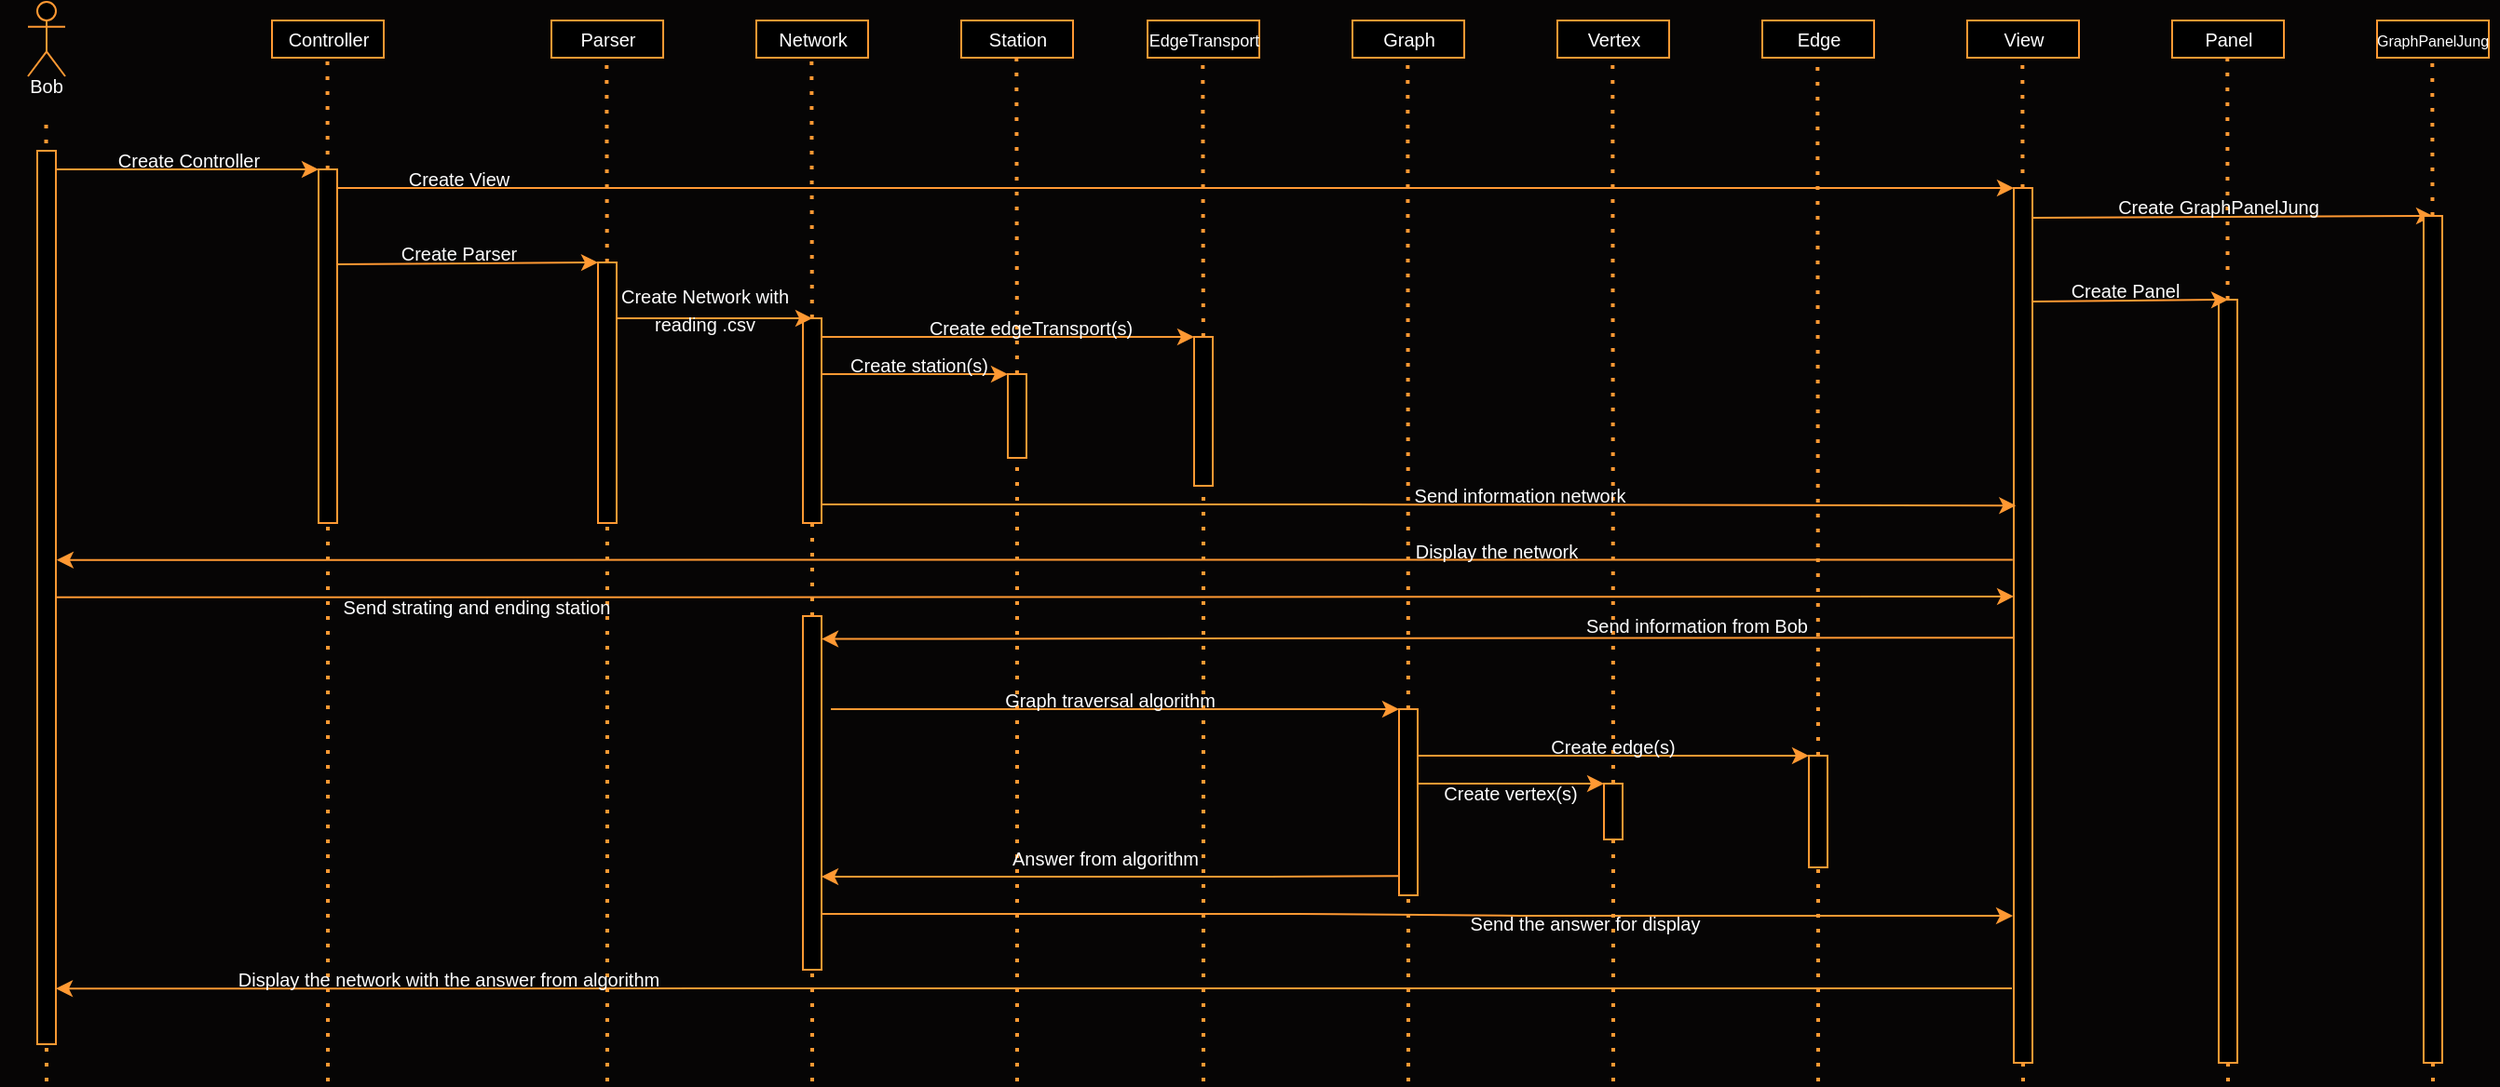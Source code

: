 <mxfile>
    <diagram id="7NWFvEN3689vheLtb6te" name="Page-1">
        <mxGraphModel dx="660" dy="359" grid="1" gridSize="10" guides="1" tooltips="1" connect="1" arrows="1" fold="1" page="1" pageScale="1" pageWidth="1500" pageHeight="800" background="#060505" math="0" shadow="0">
            <root>
                <mxCell id="0"/>
                <mxCell id="1" parent="0"/>
                <mxCell id="58" value="" style="endArrow=none;dashed=1;html=1;dashPattern=1 3;strokeWidth=2;fontSize=7;fillColor=#f5f5f5;strokeColor=#FF9933;" parent="1" edge="1">
                    <mxGeometry width="50" height="50" relative="1" as="geometry">
                        <mxPoint x="39" y="600" as="sourcePoint"/>
                        <mxPoint x="38.76" y="80" as="targetPoint"/>
                    </mxGeometry>
                </mxCell>
                <mxCell id="101" value="" style="shape=umlActor;verticalLabelPosition=bottom;verticalAlign=top;html=1;outlineConnect=0;fontSize=7;strokeColor=#FF9933;fillColor=#000000;" parent="1" vertex="1">
                    <mxGeometry x="29" y="20" width="20" height="40" as="geometry"/>
                </mxCell>
                <mxCell id="109" value="" style="rounded=0;whiteSpace=wrap;html=1;fontSize=7;strokeColor=#FF9933;fillColor=#000000;" parent="1" vertex="1">
                    <mxGeometry x="420" y="30" width="60" height="20" as="geometry"/>
                </mxCell>
                <mxCell id="110" value="" style="rounded=0;whiteSpace=wrap;html=1;fontSize=7;strokeColor=#FF9933;fillColor=#000000;" parent="1" vertex="1">
                    <mxGeometry x="310" y="30" width="60" height="20" as="geometry"/>
                </mxCell>
                <mxCell id="111" value="" style="rounded=0;whiteSpace=wrap;html=1;fontSize=7;strokeColor=#FF9933;fillColor=#000000;" parent="1" vertex="1">
                    <mxGeometry x="740" y="30" width="60" height="20" as="geometry"/>
                </mxCell>
                <mxCell id="112" value="" style="rounded=0;whiteSpace=wrap;html=1;fontSize=7;strokeColor=#FF9933;fillColor=#000000;" parent="1" vertex="1">
                    <mxGeometry x="630" y="30" width="60" height="20" as="geometry"/>
                </mxCell>
                <mxCell id="113" value="" style="rounded=0;whiteSpace=wrap;html=1;fontSize=7;strokeColor=#FF9933;fillColor=#000000;" parent="1" vertex="1">
                    <mxGeometry x="530" y="30" width="60" height="20" as="geometry"/>
                </mxCell>
                <mxCell id="114" value="" style="rounded=0;whiteSpace=wrap;html=1;fontSize=7;strokeColor=#FF9933;fillColor=#000000;" parent="1" vertex="1">
                    <mxGeometry x="960" y="30" width="60" height="20" as="geometry"/>
                </mxCell>
                <mxCell id="115" value="" style="rounded=0;whiteSpace=wrap;html=1;fontSize=7;strokeColor=#FF9933;fillColor=#000000;" parent="1" vertex="1">
                    <mxGeometry x="850" y="30" width="60" height="20" as="geometry"/>
                </mxCell>
                <mxCell id="116" value="" style="rounded=0;whiteSpace=wrap;html=1;fontSize=7;strokeColor=#FF9933;fillColor=#000000;" parent="1" vertex="1">
                    <mxGeometry x="160" y="30" width="60" height="20" as="geometry"/>
                </mxCell>
                <mxCell id="117" value="" style="rounded=0;whiteSpace=wrap;html=1;fontSize=7;strokeColor=#FF9933;fillColor=#000000;" parent="1" vertex="1">
                    <mxGeometry x="1180" y="30" width="60" height="20" as="geometry"/>
                </mxCell>
                <mxCell id="118" value="" style="rounded=0;whiteSpace=wrap;html=1;fontSize=7;strokeColor=#FF9933;fillColor=#000000;" parent="1" vertex="1">
                    <mxGeometry x="1070" y="30" width="60" height="20" as="geometry"/>
                </mxCell>
                <mxCell id="120" value="" style="rounded=0;whiteSpace=wrap;html=1;fontSize=7;strokeColor=#FF9933;fillColor=#000000;" parent="1" vertex="1">
                    <mxGeometry x="1290" y="30" width="60" height="20" as="geometry"/>
                </mxCell>
                <mxCell id="121" value="" style="endArrow=none;dashed=1;html=1;dashPattern=1 3;strokeWidth=2;fontSize=7;fillColor=#f5f5f5;strokeColor=#FF9933;startArrow=none;" parent="1" edge="1" source="145">
                    <mxGeometry width="50" height="50" relative="1" as="geometry">
                        <mxPoint x="190.1" y="520" as="sourcePoint"/>
                        <mxPoint x="189.76" y="50" as="targetPoint"/>
                    </mxGeometry>
                </mxCell>
                <mxCell id="122" value="" style="endArrow=none;dashed=1;html=1;dashPattern=1 3;strokeWidth=2;fontSize=7;fillColor=#f5f5f5;strokeColor=#FF9933;startArrow=none;" parent="1" edge="1" source="164">
                    <mxGeometry width="50" height="50" relative="1" as="geometry">
                        <mxPoint x="560" y="520" as="sourcePoint"/>
                        <mxPoint x="559.66" y="50" as="targetPoint"/>
                    </mxGeometry>
                </mxCell>
                <mxCell id="123" value="" style="endArrow=none;dashed=1;html=1;dashPattern=1 3;strokeWidth=2;fontSize=7;fillColor=#f5f5f5;strokeColor=#FF9933;startArrow=none;" parent="1" edge="1" source="151">
                    <mxGeometry width="50" height="50" relative="1" as="geometry">
                        <mxPoint x="450" y="520" as="sourcePoint"/>
                        <mxPoint x="449.66" y="50" as="targetPoint"/>
                    </mxGeometry>
                </mxCell>
                <mxCell id="124" value="" style="endArrow=none;dashed=1;html=1;dashPattern=1 3;strokeWidth=2;fontSize=7;fillColor=#f5f5f5;strokeColor=#FF9933;startArrow=none;" parent="1" edge="1" source="147">
                    <mxGeometry width="50" height="50" relative="1" as="geometry">
                        <mxPoint x="340" y="520" as="sourcePoint"/>
                        <mxPoint x="339.66" y="50" as="targetPoint"/>
                    </mxGeometry>
                </mxCell>
                <mxCell id="127" value="" style="endArrow=none;dashed=1;html=1;dashPattern=1 3;strokeWidth=2;fontSize=7;fillColor=#f5f5f5;strokeColor=#FF9933;startArrow=none;" parent="1" edge="1" source="157">
                    <mxGeometry width="50" height="50" relative="1" as="geometry">
                        <mxPoint x="1210" y="520" as="sourcePoint"/>
                        <mxPoint x="1209.66" y="50" as="targetPoint"/>
                    </mxGeometry>
                </mxCell>
                <mxCell id="128" value="" style="endArrow=none;dashed=1;html=1;dashPattern=1 3;strokeWidth=2;fontSize=7;fillColor=#f5f5f5;strokeColor=#FF9933;startArrow=none;" parent="1" edge="1" source="153">
                    <mxGeometry width="50" height="50" relative="1" as="geometry">
                        <mxPoint x="1100" y="520" as="sourcePoint"/>
                        <mxPoint x="1099.66" y="50" as="targetPoint"/>
                    </mxGeometry>
                </mxCell>
                <mxCell id="129" value="" style="endArrow=none;dashed=1;html=1;dashPattern=1 3;strokeWidth=2;fontSize=7;fillColor=#f5f5f5;strokeColor=#FF9933;startArrow=none;" parent="1" edge="1" source="178">
                    <mxGeometry width="50" height="50" relative="1" as="geometry">
                        <mxPoint x="990" y="520" as="sourcePoint"/>
                        <mxPoint x="989.66" y="50" as="targetPoint"/>
                    </mxGeometry>
                </mxCell>
                <mxCell id="130" value="" style="endArrow=none;dashed=1;html=1;dashPattern=1 3;strokeWidth=2;fontSize=7;fillColor=#f5f5f5;strokeColor=#FF9933;startArrow=none;" parent="1" edge="1" source="177">
                    <mxGeometry width="50" height="50" relative="1" as="geometry">
                        <mxPoint x="880" y="520" as="sourcePoint"/>
                        <mxPoint x="879.66" y="50" as="targetPoint"/>
                    </mxGeometry>
                </mxCell>
                <mxCell id="131" value="" style="endArrow=none;dashed=1;html=1;dashPattern=1 3;strokeWidth=2;fontSize=7;fillColor=#f5f5f5;strokeColor=#FF9933;startArrow=none;" parent="1" edge="1" source="170">
                    <mxGeometry width="50" height="50" relative="1" as="geometry">
                        <mxPoint x="770" y="520" as="sourcePoint"/>
                        <mxPoint x="769.66" y="50" as="targetPoint"/>
                    </mxGeometry>
                </mxCell>
                <mxCell id="132" value="" style="endArrow=none;dashed=1;html=1;dashPattern=1 3;strokeWidth=2;fontSize=7;fillColor=#f5f5f5;strokeColor=#FF9933;startArrow=none;" parent="1" edge="1" source="166">
                    <mxGeometry width="50" height="50" relative="1" as="geometry">
                        <mxPoint x="660" y="520" as="sourcePoint"/>
                        <mxPoint x="659.66" y="50" as="targetPoint"/>
                    </mxGeometry>
                </mxCell>
                <mxCell id="133" value="" style="endArrow=none;dashed=1;html=1;dashPattern=1 3;strokeWidth=2;fontSize=7;fillColor=#f5f5f5;strokeColor=#FF9933;startArrow=none;" parent="1" edge="1" source="159">
                    <mxGeometry width="50" height="50" relative="1" as="geometry">
                        <mxPoint x="1320" y="520" as="sourcePoint"/>
                        <mxPoint x="1319.66" y="50" as="targetPoint"/>
                    </mxGeometry>
                </mxCell>
                <mxCell id="135" value="" style="rounded=0;whiteSpace=wrap;html=1;fillColor=#000000;strokeColor=#FF9933;" parent="1" vertex="1">
                    <mxGeometry x="34" y="100" width="10" height="480" as="geometry"/>
                </mxCell>
                <mxCell id="146" value="" style="endArrow=classic;html=1;strokeColor=#FF9933;endFill=1;entryX=0;entryY=0;entryDx=0;entryDy=0;" edge="1" parent="1" target="145">
                    <mxGeometry width="50" height="50" relative="1" as="geometry">
                        <mxPoint x="44" y="110" as="sourcePoint"/>
                        <mxPoint x="110" y="110" as="targetPoint"/>
                    </mxGeometry>
                </mxCell>
                <mxCell id="148" value="" style="endArrow=none;dashed=1;html=1;dashPattern=1 3;strokeWidth=2;fontSize=7;fillColor=#f5f5f5;strokeColor=#FF9933;" edge="1" parent="1" target="147">
                    <mxGeometry width="50" height="50" relative="1" as="geometry">
                        <mxPoint x="340" y="600" as="sourcePoint"/>
                        <mxPoint x="339.66" y="50" as="targetPoint"/>
                    </mxGeometry>
                </mxCell>
                <mxCell id="147" value="" style="rounded=0;whiteSpace=wrap;html=1;fillColor=#000000;strokeColor=#FF9933;" vertex="1" parent="1">
                    <mxGeometry x="335" y="160" width="10" height="140" as="geometry"/>
                </mxCell>
                <mxCell id="149" value="" style="endArrow=classic;html=1;strokeColor=#FF9933;endFill=1;entryX=0;entryY=0;entryDx=0;entryDy=0;" edge="1" parent="1" target="153">
                    <mxGeometry width="50" height="50" relative="1" as="geometry">
                        <mxPoint x="195" y="120" as="sourcePoint"/>
                        <mxPoint x="1090" y="120" as="targetPoint"/>
                    </mxGeometry>
                </mxCell>
                <mxCell id="150" value="" style="endArrow=classic;html=1;strokeColor=#FF9933;endFill=1;entryX=0;entryY=0;entryDx=0;entryDy=0;" edge="1" parent="1" target="147">
                    <mxGeometry width="50" height="50" relative="1" as="geometry">
                        <mxPoint x="195" y="160.97" as="sourcePoint"/>
                        <mxPoint x="330" y="160" as="targetPoint"/>
                    </mxGeometry>
                </mxCell>
                <mxCell id="152" value="" style="endArrow=none;dashed=1;html=1;dashPattern=1 3;strokeWidth=2;fontSize=7;fillColor=#f5f5f5;strokeColor=#FF9933;startArrow=none;" edge="1" parent="1" source="189" target="151">
                    <mxGeometry width="50" height="50" relative="1" as="geometry">
                        <mxPoint x="450" y="600" as="sourcePoint"/>
                        <mxPoint x="449.66" y="50" as="targetPoint"/>
                    </mxGeometry>
                </mxCell>
                <mxCell id="151" value="" style="rounded=0;whiteSpace=wrap;html=1;fillColor=#000000;strokeColor=#FF9933;" vertex="1" parent="1">
                    <mxGeometry x="445" y="190" width="10" height="110" as="geometry"/>
                </mxCell>
                <mxCell id="154" value="" style="endArrow=none;dashed=1;html=1;dashPattern=1 3;strokeWidth=2;fontSize=7;fillColor=#f5f5f5;strokeColor=#FF9933;" edge="1" parent="1" target="145">
                    <mxGeometry width="50" height="50" relative="1" as="geometry">
                        <mxPoint x="190" y="600" as="sourcePoint"/>
                        <mxPoint x="189.76" y="50" as="targetPoint"/>
                    </mxGeometry>
                </mxCell>
                <mxCell id="145" value="" style="rounded=0;whiteSpace=wrap;html=1;fillColor=#000000;strokeColor=#FF9933;" vertex="1" parent="1">
                    <mxGeometry x="185" y="110" width="10" height="190" as="geometry"/>
                </mxCell>
                <mxCell id="155" value="" style="endArrow=none;dashed=1;html=1;dashPattern=1 3;strokeWidth=2;fontSize=7;fillColor=#f5f5f5;strokeColor=#FF9933;" edge="1" parent="1" target="153">
                    <mxGeometry width="50" height="50" relative="1" as="geometry">
                        <mxPoint x="1100" y="600" as="sourcePoint"/>
                        <mxPoint x="1099.66" y="50" as="targetPoint"/>
                    </mxGeometry>
                </mxCell>
                <mxCell id="153" value="" style="rounded=0;whiteSpace=wrap;html=1;fillColor=#000000;strokeColor=#FF9933;" vertex="1" parent="1">
                    <mxGeometry x="1095" y="120" width="10" height="470" as="geometry"/>
                </mxCell>
                <mxCell id="156" value="" style="endArrow=classic;html=1;strokeColor=#FF9933;endFill=1;" edge="1" parent="1">
                    <mxGeometry width="50" height="50" relative="1" as="geometry">
                        <mxPoint x="1105" y="135.97" as="sourcePoint"/>
                        <mxPoint x="1320" y="135" as="targetPoint"/>
                    </mxGeometry>
                </mxCell>
                <mxCell id="158" value="" style="endArrow=none;dashed=1;html=1;dashPattern=1 3;strokeWidth=2;fontSize=7;fillColor=#f5f5f5;strokeColor=#FF9933;" edge="1" parent="1" target="157">
                    <mxGeometry width="50" height="50" relative="1" as="geometry">
                        <mxPoint x="1210" y="600" as="sourcePoint"/>
                        <mxPoint x="1209.66" y="50" as="targetPoint"/>
                    </mxGeometry>
                </mxCell>
                <mxCell id="157" value="" style="rounded=0;whiteSpace=wrap;html=1;fillColor=#000000;strokeColor=#FF9933;" vertex="1" parent="1">
                    <mxGeometry x="1205" y="180" width="10" height="410" as="geometry"/>
                </mxCell>
                <mxCell id="160" value="" style="endArrow=none;dashed=1;html=1;dashPattern=1 3;strokeWidth=2;fontSize=7;fillColor=#f5f5f5;strokeColor=#FF9933;" edge="1" parent="1" target="159">
                    <mxGeometry width="50" height="50" relative="1" as="geometry">
                        <mxPoint x="1320" y="600" as="sourcePoint"/>
                        <mxPoint x="1319.66" y="50" as="targetPoint"/>
                    </mxGeometry>
                </mxCell>
                <mxCell id="159" value="" style="rounded=0;whiteSpace=wrap;html=1;fillColor=#000000;strokeColor=#FF9933;" vertex="1" parent="1">
                    <mxGeometry x="1315" y="135" width="10" height="455" as="geometry"/>
                </mxCell>
                <mxCell id="162" value="" style="endArrow=classic;html=1;strokeColor=#FF9933;endFill=1;" edge="1" parent="1">
                    <mxGeometry width="50" height="50" relative="1" as="geometry">
                        <mxPoint x="1105" y="180.97" as="sourcePoint"/>
                        <mxPoint x="1210" y="180" as="targetPoint"/>
                    </mxGeometry>
                </mxCell>
                <mxCell id="163" value="" style="endArrow=classic;html=1;strokeColor=#FF9933;endFill=1;entryX=0;entryY=0;entryDx=0;entryDy=0;" edge="1" parent="1">
                    <mxGeometry width="50" height="50" relative="1" as="geometry">
                        <mxPoint x="345" y="190" as="sourcePoint"/>
                        <mxPoint x="450" y="190.0" as="targetPoint"/>
                    </mxGeometry>
                </mxCell>
                <mxCell id="165" value="" style="endArrow=none;dashed=1;html=1;dashPattern=1 3;strokeWidth=2;fontSize=7;fillColor=#f5f5f5;strokeColor=#FF9933;" edge="1" parent="1" target="164">
                    <mxGeometry width="50" height="50" relative="1" as="geometry">
                        <mxPoint x="560" y="600" as="sourcePoint"/>
                        <mxPoint x="559.66" y="50" as="targetPoint"/>
                    </mxGeometry>
                </mxCell>
                <mxCell id="164" value="" style="rounded=0;whiteSpace=wrap;html=1;fillColor=#000000;strokeColor=#FF9933;" vertex="1" parent="1">
                    <mxGeometry x="555" y="220" width="10" height="45" as="geometry"/>
                </mxCell>
                <mxCell id="167" value="" style="endArrow=none;dashed=1;html=1;dashPattern=1 3;strokeWidth=2;fontSize=7;fillColor=#f5f5f5;strokeColor=#FF9933;" edge="1" parent="1" target="166">
                    <mxGeometry width="50" height="50" relative="1" as="geometry">
                        <mxPoint x="660" y="600" as="sourcePoint"/>
                        <mxPoint x="659.66" y="50" as="targetPoint"/>
                    </mxGeometry>
                </mxCell>
                <mxCell id="166" value="" style="rounded=0;whiteSpace=wrap;html=1;fillColor=#000000;strokeColor=#FF9933;" vertex="1" parent="1">
                    <mxGeometry x="655" y="200" width="10" height="80" as="geometry"/>
                </mxCell>
                <mxCell id="168" value="" style="endArrow=classic;html=1;strokeColor=#FF9933;endFill=1;entryX=0;entryY=0;entryDx=0;entryDy=0;" edge="1" parent="1" target="164">
                    <mxGeometry width="50" height="50" relative="1" as="geometry">
                        <mxPoint x="455" y="220" as="sourcePoint"/>
                        <mxPoint x="540" y="220" as="targetPoint"/>
                    </mxGeometry>
                </mxCell>
                <mxCell id="169" value="" style="endArrow=classic;html=1;strokeColor=#FF9933;endFill=1;entryX=0;entryY=0;entryDx=0;entryDy=0;" edge="1" parent="1" target="166">
                    <mxGeometry width="50" height="50" relative="1" as="geometry">
                        <mxPoint x="455" y="200" as="sourcePoint"/>
                        <mxPoint x="650" y="200" as="targetPoint"/>
                        <Array as="points">
                            <mxPoint x="540" y="200"/>
                            <mxPoint x="585" y="200"/>
                        </Array>
                    </mxGeometry>
                </mxCell>
                <mxCell id="171" value="" style="endArrow=none;dashed=1;html=1;dashPattern=1 3;strokeWidth=2;fontSize=7;fillColor=#f5f5f5;strokeColor=#FF9933;" edge="1" parent="1" target="170">
                    <mxGeometry width="50" height="50" relative="1" as="geometry">
                        <mxPoint x="770" y="600" as="sourcePoint"/>
                        <mxPoint x="769.66" y="50" as="targetPoint"/>
                    </mxGeometry>
                </mxCell>
                <mxCell id="170" value="" style="rounded=0;whiteSpace=wrap;html=1;fillColor=#000000;strokeColor=#FF9933;" vertex="1" parent="1">
                    <mxGeometry x="765" y="400" width="10" height="100" as="geometry"/>
                </mxCell>
                <mxCell id="172" value="" style="endArrow=classic;html=1;strokeColor=#FF9933;endFill=1;entryX=0.118;entryY=0.363;entryDx=0;entryDy=0;entryPerimeter=0;" edge="1" parent="1" target="153">
                    <mxGeometry width="50" height="50" relative="1" as="geometry">
                        <mxPoint x="455" y="290" as="sourcePoint"/>
                        <mxPoint x="1090" y="290" as="targetPoint"/>
                        <Array as="points">
                            <mxPoint x="730" y="290"/>
                        </Array>
                    </mxGeometry>
                </mxCell>
                <mxCell id="175" value="" style="endArrow=classic;html=1;strokeColor=#FF9933;endFill=1;entryX=0;entryY=0;entryDx=0;entryDy=0;" edge="1" parent="1" target="170">
                    <mxGeometry width="50" height="50" relative="1" as="geometry">
                        <mxPoint x="460" y="400" as="sourcePoint"/>
                        <mxPoint x="760" y="370" as="targetPoint"/>
                    </mxGeometry>
                </mxCell>
                <mxCell id="179" value="" style="endArrow=none;dashed=1;html=1;dashPattern=1 3;strokeWidth=2;fontSize=7;fillColor=#f5f5f5;strokeColor=#FF9933;" edge="1" parent="1" target="178">
                    <mxGeometry width="50" height="50" relative="1" as="geometry">
                        <mxPoint x="990" y="600" as="sourcePoint"/>
                        <mxPoint x="989.66" y="50" as="targetPoint"/>
                    </mxGeometry>
                </mxCell>
                <mxCell id="178" value="" style="rounded=0;whiteSpace=wrap;html=1;fillColor=#000000;strokeColor=#FF9933;" vertex="1" parent="1">
                    <mxGeometry x="985" y="425" width="10" height="60" as="geometry"/>
                </mxCell>
                <mxCell id="180" value="" style="endArrow=none;dashed=1;html=1;dashPattern=1 3;strokeWidth=2;fontSize=7;fillColor=#f5f5f5;strokeColor=#FF9933;" edge="1" parent="1" target="177">
                    <mxGeometry width="50" height="50" relative="1" as="geometry">
                        <mxPoint x="880" y="600" as="sourcePoint"/>
                        <mxPoint x="879.66" y="50" as="targetPoint"/>
                    </mxGeometry>
                </mxCell>
                <mxCell id="177" value="" style="rounded=0;whiteSpace=wrap;html=1;fillColor=#000000;strokeColor=#FF9933;" vertex="1" parent="1">
                    <mxGeometry x="875" y="440" width="10" height="30" as="geometry"/>
                </mxCell>
                <mxCell id="182" value="" style="endArrow=classic;html=1;strokeColor=#FF9933;endFill=1;exitX=1.022;exitY=0.145;exitDx=0;exitDy=0;exitPerimeter=0;" edge="1" parent="1">
                    <mxGeometry width="50" height="50" relative="1" as="geometry">
                        <mxPoint x="775.22" y="440.0" as="sourcePoint"/>
                        <mxPoint x="875" y="440.05" as="targetPoint"/>
                    </mxGeometry>
                </mxCell>
                <mxCell id="183" value="" style="endArrow=classic;html=1;strokeColor=#FF9933;endFill=1;exitX=0.046;exitY=0.896;exitDx=0;exitDy=0;exitPerimeter=0;" edge="1" parent="1" source="170">
                    <mxGeometry width="50" height="50" relative="1" as="geometry">
                        <mxPoint x="750" y="490" as="sourcePoint"/>
                        <mxPoint x="455" y="490" as="targetPoint"/>
                        <Array as="points">
                            <mxPoint x="685" y="490"/>
                        </Array>
                    </mxGeometry>
                </mxCell>
                <mxCell id="184" value="" style="endArrow=classic;html=1;strokeColor=#FF9933;endFill=1;exitX=0.022;exitY=0.514;exitDx=0;exitDy=0;exitPerimeter=0;" edge="1" parent="1" source="153">
                    <mxGeometry width="50" height="50" relative="1" as="geometry">
                        <mxPoint x="1087.5" y="362.26" as="sourcePoint"/>
                        <mxPoint x="455" y="362.26" as="targetPoint"/>
                    </mxGeometry>
                </mxCell>
                <mxCell id="185" value="" style="endArrow=classic;html=1;strokeColor=#FF9933;endFill=1;entryX=0;entryY=0;entryDx=0;entryDy=0;" edge="1" parent="1" target="178">
                    <mxGeometry width="50" height="50" relative="1" as="geometry">
                        <mxPoint x="775" y="425" as="sourcePoint"/>
                        <mxPoint x="955" y="425" as="targetPoint"/>
                    </mxGeometry>
                </mxCell>
                <mxCell id="186" value="" style="endArrow=classic;html=1;strokeColor=#FF9933;endFill=1;entryX=-0.049;entryY=0.832;entryDx=0;entryDy=0;entryPerimeter=0;" edge="1" parent="1" target="153">
                    <mxGeometry width="50" height="50" relative="1" as="geometry">
                        <mxPoint x="445" y="510" as="sourcePoint"/>
                        <mxPoint x="1090" y="511" as="targetPoint"/>
                        <Array as="points">
                            <mxPoint x="719.85" y="510"/>
                            <mxPoint x="830" y="511"/>
                        </Array>
                    </mxGeometry>
                </mxCell>
                <mxCell id="187" value="" style="endArrow=classic;html=1;strokeColor=#FF9933;endFill=1;entryX=1.041;entryY=0.458;entryDx=0;entryDy=0;entryPerimeter=0;exitX=-0.059;exitY=0.425;exitDx=0;exitDy=0;exitPerimeter=0;" edge="1" parent="1" source="153" target="135">
                    <mxGeometry width="50" height="50" relative="1" as="geometry">
                        <mxPoint x="1080" y="320" as="sourcePoint"/>
                        <mxPoint x="326.471" y="320" as="targetPoint"/>
                    </mxGeometry>
                </mxCell>
                <mxCell id="188" value="" style="endArrow=classic;html=1;strokeColor=#FF9933;endFill=1;entryX=0.006;entryY=0.467;entryDx=0;entryDy=0;entryPerimeter=0;" edge="1" parent="1" target="153">
                    <mxGeometry width="50" height="50" relative="1" as="geometry">
                        <mxPoint x="44" y="339.85" as="sourcePoint"/>
                        <mxPoint x="1090" y="340" as="targetPoint"/>
                        <Array as="points">
                            <mxPoint x="319" y="339.85"/>
                        </Array>
                    </mxGeometry>
                </mxCell>
                <mxCell id="190" value="" style="endArrow=none;dashed=1;html=1;dashPattern=1 3;strokeWidth=2;fontSize=7;fillColor=#f5f5f5;strokeColor=#FF9933;" edge="1" parent="1" target="189">
                    <mxGeometry width="50" height="50" relative="1" as="geometry">
                        <mxPoint x="450" y="600" as="sourcePoint"/>
                        <mxPoint x="450" y="300" as="targetPoint"/>
                    </mxGeometry>
                </mxCell>
                <mxCell id="189" value="" style="rounded=0;whiteSpace=wrap;html=1;fillColor=#000000;strokeColor=#FF9933;" vertex="1" parent="1">
                    <mxGeometry x="445" y="350" width="10" height="190" as="geometry"/>
                </mxCell>
                <mxCell id="191" value="" style="endArrow=classic;html=1;strokeColor=#FF9933;endFill=1;entryX=1.041;entryY=0.458;entryDx=0;entryDy=0;entryPerimeter=0;exitX=-0.059;exitY=0.425;exitDx=0;exitDy=0;exitPerimeter=0;" edge="1" parent="1">
                    <mxGeometry width="50" height="50" relative="1" as="geometry">
                        <mxPoint x="1094" y="550" as="sourcePoint"/>
                        <mxPoint x="44.0" y="550.09" as="targetPoint"/>
                    </mxGeometry>
                </mxCell>
                <mxCell id="212" value="&lt;font style=&quot;font-size: 10px;&quot; color=&quot;#ffffff&quot;&gt;Create Controller&lt;/font&gt;" style="text;html=1;strokeColor=none;fillColor=none;align=center;verticalAlign=middle;whiteSpace=wrap;rounded=0;" vertex="1" parent="1">
                    <mxGeometry x="57.5" y="100" width="115" height="10" as="geometry"/>
                </mxCell>
                <mxCell id="213" value="&lt;font style=&quot;font-size: 10px;&quot; color=&quot;#ffffff&quot;&gt;Create View&lt;/font&gt;" style="text;html=1;strokeColor=none;fillColor=none;align=center;verticalAlign=middle;whiteSpace=wrap;rounded=0;" vertex="1" parent="1">
                    <mxGeometry x="202.5" y="110" width="115" height="10" as="geometry"/>
                </mxCell>
                <mxCell id="214" value="&lt;font style=&quot;font-size: 10px;&quot; color=&quot;#ffffff&quot;&gt;Create Network with reading .csv&lt;/font&gt;" style="text;html=1;strokeColor=none;fillColor=none;align=center;verticalAlign=middle;whiteSpace=wrap;rounded=0;" vertex="1" parent="1">
                    <mxGeometry x="345" y="180" width="95" height="10" as="geometry"/>
                </mxCell>
                <mxCell id="215" value="&lt;font style=&quot;font-size: 10px;&quot; color=&quot;#ffffff&quot;&gt;Create Parser&lt;/font&gt;" style="text;html=1;strokeColor=none;fillColor=none;align=center;verticalAlign=middle;whiteSpace=wrap;rounded=0;" vertex="1" parent="1">
                    <mxGeometry x="202.5" y="150" width="115" height="10" as="geometry"/>
                </mxCell>
                <mxCell id="216" value="&lt;font style=&quot;font-size: 10px;&quot; color=&quot;#ffffff&quot;&gt;Create station(s)&lt;/font&gt;" style="text;html=1;strokeColor=none;fillColor=none;align=center;verticalAlign=middle;whiteSpace=wrap;rounded=0;" vertex="1" parent="1">
                    <mxGeometry x="450" y="210" width="115" height="10" as="geometry"/>
                </mxCell>
                <mxCell id="217" value="&lt;font style=&quot;font-size: 10px;&quot; color=&quot;#ffffff&quot;&gt;Create edgeTransport(s)&lt;/font&gt;" style="text;html=1;strokeColor=none;fillColor=none;align=center;verticalAlign=middle;whiteSpace=wrap;rounded=0;" vertex="1" parent="1">
                    <mxGeometry x="510" y="190" width="115" height="10" as="geometry"/>
                </mxCell>
                <mxCell id="218" value="&lt;font style=&quot;font-size: 10px;&quot; color=&quot;#ffffff&quot;&gt;Answer from algorithm&lt;/font&gt;" style="text;html=1;strokeColor=none;fillColor=none;align=center;verticalAlign=middle;whiteSpace=wrap;rounded=0;" vertex="1" parent="1">
                    <mxGeometry x="550" y="475" width="115" height="10" as="geometry"/>
                </mxCell>
                <mxCell id="219" value="&lt;font style=&quot;font-size: 10px;&quot; color=&quot;#ffffff&quot;&gt;Send information from Bob&lt;/font&gt;" style="text;html=1;strokeColor=none;fillColor=none;align=center;verticalAlign=middle;whiteSpace=wrap;rounded=0;" vertex="1" parent="1">
                    <mxGeometry x="850" y="350" width="150" height="10" as="geometry"/>
                </mxCell>
                <mxCell id="220" value="&lt;font style=&quot;font-size: 10px;&quot; color=&quot;#ffffff&quot;&gt;Graph traversal algorithm&lt;/font&gt;" style="text;html=1;strokeColor=none;fillColor=none;align=center;verticalAlign=middle;whiteSpace=wrap;rounded=0;" vertex="1" parent="1">
                    <mxGeometry x="540" y="390" width="140" height="10" as="geometry"/>
                </mxCell>
                <mxCell id="221" value="&lt;font style=&quot;font-size: 10px;&quot; color=&quot;#ffffff&quot;&gt;Display the network&lt;/font&gt;" style="text;html=1;strokeColor=none;fillColor=none;align=center;verticalAlign=middle;whiteSpace=wrap;rounded=0;" vertex="1" parent="1">
                    <mxGeometry x="760" y="310" width="115" height="10" as="geometry"/>
                </mxCell>
                <mxCell id="222" value="&lt;font style=&quot;font-size: 10px;&quot; color=&quot;#ffffff&quot;&gt;Send information network&lt;/font&gt;" style="text;html=1;strokeColor=none;fillColor=none;align=center;verticalAlign=middle;whiteSpace=wrap;rounded=0;" vertex="1" parent="1">
                    <mxGeometry x="761.25" y="280" width="137.5" height="10" as="geometry"/>
                </mxCell>
                <mxCell id="225" value="&lt;font style=&quot;font-size: 10px;&quot; color=&quot;#ffffff&quot;&gt;Send the answer for display&lt;/font&gt;" style="text;html=1;strokeColor=none;fillColor=none;align=center;verticalAlign=middle;whiteSpace=wrap;rounded=0;" vertex="1" parent="1">
                    <mxGeometry x="790" y="510" width="150" height="10" as="geometry"/>
                </mxCell>
                <mxCell id="226" value="&lt;font style=&quot;font-size: 10px;&quot; color=&quot;#ffffff&quot;&gt;Create vertex(s)&lt;/font&gt;" style="text;html=1;strokeColor=none;fillColor=none;align=center;verticalAlign=middle;whiteSpace=wrap;rounded=0;" vertex="1" parent="1">
                    <mxGeometry x="750" y="440" width="150" height="10" as="geometry"/>
                </mxCell>
                <mxCell id="227" value="&lt;font style=&quot;font-size: 10px;&quot; color=&quot;#ffffff&quot;&gt;Create edge(s)&lt;/font&gt;" style="text;html=1;strokeColor=none;fillColor=none;align=center;verticalAlign=middle;whiteSpace=wrap;rounded=0;" vertex="1" parent="1">
                    <mxGeometry x="805" y="415" width="150" height="10" as="geometry"/>
                </mxCell>
                <mxCell id="228" value="&lt;font style=&quot;font-size: 10px;&quot; color=&quot;#ffffff&quot;&gt;Create Panel&lt;/font&gt;" style="text;html=1;strokeColor=none;fillColor=none;align=center;verticalAlign=middle;whiteSpace=wrap;rounded=0;" vertex="1" parent="1">
                    <mxGeometry x="1080" y="170" width="150" height="10" as="geometry"/>
                </mxCell>
                <mxCell id="229" value="&lt;font style=&quot;font-size: 10px;&quot; color=&quot;#ffffff&quot;&gt;Create GraphPanelJung&lt;/font&gt;" style="text;html=1;strokeColor=none;fillColor=none;align=center;verticalAlign=middle;whiteSpace=wrap;rounded=0;" vertex="1" parent="1">
                    <mxGeometry x="1130" y="125" width="150" height="10" as="geometry"/>
                </mxCell>
                <mxCell id="232" value="&lt;font style=&quot;font-size: 10px;&quot; color=&quot;#ffffff&quot;&gt;Display the network with the answer from algorithm&lt;/font&gt;" style="text;html=1;strokeColor=none;fillColor=none;align=center;verticalAlign=middle;whiteSpace=wrap;rounded=0;" vertex="1" parent="1">
                    <mxGeometry x="130" y="540" width="250" height="10" as="geometry"/>
                </mxCell>
                <mxCell id="233" value="&lt;font style=&quot;font-size: 10px;&quot; color=&quot;#ffffff&quot;&gt;Send strating and ending station&lt;/font&gt;" style="text;html=1;strokeColor=none;fillColor=none;align=center;verticalAlign=middle;whiteSpace=wrap;rounded=0;" vertex="1" parent="1">
                    <mxGeometry x="195" y="340" width="150" height="10" as="geometry"/>
                </mxCell>
                <mxCell id="235" value="&lt;font style=&quot;font-size: 10px;&quot; color=&quot;#ffffff&quot;&gt;Bob&lt;/font&gt;" style="text;html=1;strokeColor=none;fillColor=none;align=center;verticalAlign=middle;whiteSpace=wrap;rounded=0;" vertex="1" parent="1">
                    <mxGeometry x="14" y="60" width="50" height="10" as="geometry"/>
                </mxCell>
                <mxCell id="236" value="&lt;font style=&quot;font-size: 10px;&quot; color=&quot;#ffffff&quot;&gt;Station&lt;/font&gt;" style="text;html=1;strokeColor=none;fillColor=none;align=center;verticalAlign=middle;whiteSpace=wrap;rounded=0;" vertex="1" parent="1">
                    <mxGeometry x="502.5" y="35" width="115" height="10" as="geometry"/>
                </mxCell>
                <mxCell id="237" value="&lt;font style=&quot;font-size: 10px;&quot; color=&quot;#ffffff&quot;&gt;Network&lt;/font&gt;" style="text;html=1;strokeColor=none;fillColor=none;align=center;verticalAlign=middle;whiteSpace=wrap;rounded=0;" vertex="1" parent="1">
                    <mxGeometry x="392.5" y="35" width="115" height="10" as="geometry"/>
                </mxCell>
                <mxCell id="238" value="&lt;font style=&quot;font-size: 10px;&quot; color=&quot;#ffffff&quot;&gt;Parser&lt;/font&gt;" style="text;html=1;strokeColor=none;fillColor=none;align=center;verticalAlign=middle;whiteSpace=wrap;rounded=0;" vertex="1" parent="1">
                    <mxGeometry x="282.5" y="35" width="115" height="10" as="geometry"/>
                </mxCell>
                <mxCell id="239" value="&lt;font style=&quot;font-size: 10px;&quot; color=&quot;#ffffff&quot;&gt;Controller&lt;/font&gt;" style="text;html=1;strokeColor=none;fillColor=none;align=center;verticalAlign=middle;whiteSpace=wrap;rounded=0;" vertex="1" parent="1">
                    <mxGeometry x="132.5" y="35" width="115" height="10" as="geometry"/>
                </mxCell>
                <mxCell id="241" value="&lt;font style=&quot;font-size: 10px;&quot; color=&quot;#ffffff&quot;&gt;Vertex&lt;/font&gt;" style="text;html=1;strokeColor=none;fillColor=none;align=center;verticalAlign=middle;whiteSpace=wrap;rounded=0;" vertex="1" parent="1">
                    <mxGeometry x="822.5" y="35" width="115" height="10" as="geometry"/>
                </mxCell>
                <mxCell id="242" value="&lt;font style=&quot;font-size: 10px;&quot; color=&quot;#ffffff&quot;&gt;Graph&lt;/font&gt;" style="text;html=1;strokeColor=none;fillColor=none;align=center;verticalAlign=middle;whiteSpace=wrap;rounded=0;" vertex="1" parent="1">
                    <mxGeometry x="712.5" y="35" width="115" height="10" as="geometry"/>
                </mxCell>
                <mxCell id="243" value="&lt;font style=&quot;font-size: 9px;&quot; color=&quot;#ffffff&quot;&gt;EdgeTransport&lt;/font&gt;" style="text;html=1;strokeColor=none;fillColor=none;align=center;verticalAlign=middle;whiteSpace=wrap;rounded=0;" vertex="1" parent="1">
                    <mxGeometry x="602.5" y="35" width="115" height="10" as="geometry"/>
                </mxCell>
                <mxCell id="245" value="&lt;font style=&quot;font-size: 8px;&quot; color=&quot;#ffffff&quot;&gt;GraphPanelJung&lt;/font&gt;" style="text;html=1;strokeColor=none;fillColor=none;align=center;verticalAlign=middle;whiteSpace=wrap;rounded=0;" vertex="1" parent="1">
                    <mxGeometry x="1285" y="35" width="70" height="10" as="geometry"/>
                </mxCell>
                <mxCell id="246" value="&lt;font style=&quot;font-size: 10px;&quot; color=&quot;#ffffff&quot;&gt;Panel&lt;/font&gt;" style="text;html=1;strokeColor=none;fillColor=none;align=center;verticalAlign=middle;whiteSpace=wrap;rounded=0;" vertex="1" parent="1">
                    <mxGeometry x="1152.5" y="35" width="115" height="10" as="geometry"/>
                </mxCell>
                <mxCell id="247" value="&lt;font color=&quot;#ffffff&quot;&gt;&lt;span style=&quot;font-size: 10px;&quot;&gt;View&lt;/span&gt;&lt;/font&gt;" style="text;html=1;strokeColor=none;fillColor=none;align=center;verticalAlign=middle;whiteSpace=wrap;rounded=0;" vertex="1" parent="1">
                    <mxGeometry x="1042.5" y="35" width="115" height="10" as="geometry"/>
                </mxCell>
                <mxCell id="248" value="&lt;font style=&quot;font-size: 10px;&quot; color=&quot;#ffffff&quot;&gt;Edge&lt;/font&gt;" style="text;html=1;strokeColor=none;fillColor=none;align=center;verticalAlign=middle;whiteSpace=wrap;rounded=0;" vertex="1" parent="1">
                    <mxGeometry x="932.5" y="35" width="115" height="10" as="geometry"/>
                </mxCell>
            </root>
        </mxGraphModel>
    </diagram>
</mxfile>